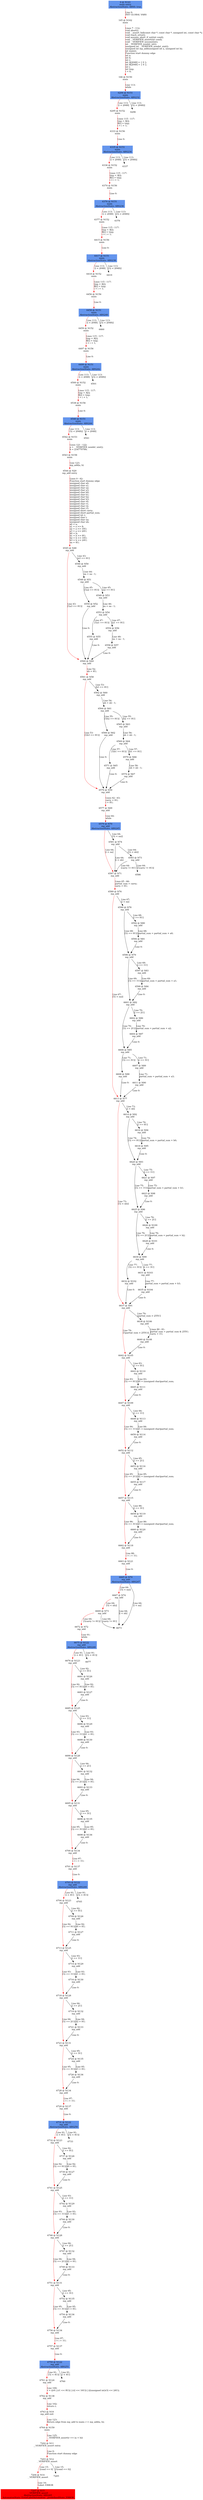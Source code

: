 digraph ARG {
node [style="filled" shape="box" color="white"]
0 [fillcolor="cornflowerblue" label="0 @ N141\nmain entry\nAbstractionState: ABS0: true\n" id="0"]
165 [label="165 @ N162\nmain\n" id="165"]
166 [label="166 @ N150\nmain\n" id="166"]
6294 [fillcolor="cornflowerblue" label="6294 @ N151\nmain\nAbstractionState: ABS232\n" id="6294"]
6295 [label="6295 @ N152\nmain\n" id="6295"]
6333 [label="6333 @ N156\nmain\n" id="6333"]
6335 [fillcolor="cornflowerblue" label="6335 @ N151\nmain\nAbstractionState: ABS234\n" id="6335"]
6336 [label="6336 @ N152\nmain\n" id="6336"]
6374 [label="6374 @ N156\nmain\n" id="6374"]
6376 [fillcolor="cornflowerblue" label="6376 @ N151\nmain\nAbstractionState: ABS236\n" id="6376"]
6377 [label="6377 @ N152\nmain\n" id="6377"]
6415 [label="6415 @ N156\nmain\n" id="6415"]
6417 [fillcolor="cornflowerblue" label="6417 @ N151\nmain\nAbstractionState: ABS238\n" id="6417"]
6418 [label="6418 @ N152\nmain\n" id="6418"]
6456 [label="6456 @ N156\nmain\n" id="6456"]
6458 [fillcolor="cornflowerblue" label="6458 @ N151\nmain\nAbstractionState: ABS240\n" id="6458"]
6459 [label="6459 @ N152\nmain\n" id="6459"]
6497 [label="6497 @ N156\nmain\n" id="6497"]
6499 [fillcolor="cornflowerblue" label="6499 @ N151\nmain\nAbstractionState: ABS242\n" id="6499"]
6500 [label="6500 @ N152\nmain\n" id="6500"]
6538 [label="6538 @ N156\nmain\n" id="6538"]
6540 [fillcolor="cornflowerblue" label="6540 @ N151\nmain\nAbstractionState: ABS244\n" id="6540"]
6542 [label="6542 @ N153\nmain\n" id="6542"]
6543 [label="6543 @ N158\nmain\n" id="6543"]
6544 [label="6544 @ N20\nmp_add entry\n" id="6544"]
6545 [label="6545 @ N48\nmp_add\n" id="6545"]
6560 [label="6560 @ N49\nmp_add\n" id="6560"]
6561 [label="6561 @ N58\nmp_add\n" id="6561"]
6576 [label="6576 @ N59\nmp_add\n" id="6576"]
6577 [label="6577 @ N69\nmp_add\n" id="6577"]
6579 [fillcolor="cornflowerblue" label="6579 @ N70\nmp_add\nAbstractionState: ABS245\n" id="6579"]
6587 [label="6587 @ N71\nmp_add\n" id="6587"]
6589 [label="6589 @ N76\nmp_add\n" id="6589"]
6613 [label="6613 @ N77\nmp_add\n" id="6613"]
6637 [label="6637 @ N91\nmp_add\n" id="6637"]
6642 [label="6642 @ N105\nmp_add\n" id="6642"]
6647 [label="6647 @ N109\nmp_add\n" id="6647"]
6652 [label="6652 @ N112\nmp_add\n" id="6652"]
6657 [label="6657 @ N115\nmp_add\n" id="6657"]
6662 [label="6662 @ N118\nmp_add\n" id="6662"]
6663 [label="6663 @ N121\nmp_add\n" id="6663"]
6665 [fillcolor="cornflowerblue" label="6665 @ N70\nmp_add\nAbstractionState: ABS247\n" id="6665"]
6667 [label="6667 @ N74\nmp_add\n" id="6667"]
6669 [label="6669 @ N73\nmp_add\n" id="6669"]
6672 [label="6672 @ N72\nmp_add\n" id="6672"]
6675 [fillcolor="cornflowerblue" label="6675 @ N122\nmp_add\nAbstractionState: ABS248\n" id="6675"]
6676 [label="6676 @ N123\nmp_add\n" id="6676"]
6685 [label="6685 @ N125\nmp_add\n" id="6685"]
6690 [label="6690 @ N128\nmp_add\n" id="6690"]
6695 [label="6695 @ N131\nmp_add\n" id="6695"]
6700 [label="6700 @ N134\nmp_add\n" id="6700"]
6701 [label="6701 @ N137\nmp_add\n" id="6701"]
6703 [fillcolor="cornflowerblue" label="6703 @ N122\nmp_add\nAbstractionState: ABS249\n" id="6703"]
6704 [label="6704 @ N123\nmp_add\n" id="6704"]
6713 [label="6713 @ N125\nmp_add\n" id="6713"]
6718 [label="6718 @ N128\nmp_add\n" id="6718"]
6723 [label="6723 @ N131\nmp_add\n" id="6723"]
6728 [label="6728 @ N134\nmp_add\n" id="6728"]
6729 [label="6729 @ N137\nmp_add\n" id="6729"]
6731 [fillcolor="cornflowerblue" label="6731 @ N122\nmp_add\nAbstractionState: ABS250\n" id="6731"]
6732 [label="6732 @ N123\nmp_add\n" id="6732"]
6741 [label="6741 @ N125\nmp_add\n" id="6741"]
6746 [label="6746 @ N128\nmp_add\n" id="6746"]
6751 [label="6751 @ N131\nmp_add\n" id="6751"]
6756 [label="6756 @ N134\nmp_add\n" id="6756"]
6757 [label="6757 @ N137\nmp_add\n" id="6757"]
6759 [fillcolor="cornflowerblue" label="6759 @ N122\nmp_add\nAbstractionState: ABS251\n" id="6759"]
6761 [label="6761 @ N124\nmp_add\n" id="6761"]
6762 [label="6762 @ N138\nmp_add\n" id="6762"]
6763 [label="6763 @ N19\nmp_add exit\n" id="6763"]
6764 [label="6764 @ N159\nmain\n" id="6764"]
7202 [label="7202 @ N11\n__VERIFIER_assert entry\n" id="7202"]
7203 [label="7203 @ N12\n__VERIFIER_assert\n" id="7203"]
7204 [label="7204 @ N14\n__VERIFIER_assert\n" id="7204"]
7207 [fillcolor="red" label="7207 @ N15\n__VERIFIER_assert\nAbstractionState: ABS265\n AutomatonState: ErrorLabelAutomaton: _predefinedState_ERROR\n" id="7207"]
6752 [label="6752 @ N135\nmp_add\n" id="6752"]
6754 [label="6754 @ N136\nmp_add\n" id="6754"]
6747 [label="6747 @ N132\nmp_add\n" id="6747"]
6749 [label="6749 @ N133\nmp_add\n" id="6749"]
6742 [label="6742 @ N129\nmp_add\n" id="6742"]
6744 [label="6744 @ N130\nmp_add\n" id="6744"]
6737 [label="6737 @ N126\nmp_add\n" id="6737"]
6739 [label="6739 @ N127\nmp_add\n" id="6739"]
6724 [label="6724 @ N135\nmp_add\n" id="6724"]
6726 [label="6726 @ N136\nmp_add\n" id="6726"]
6719 [label="6719 @ N132\nmp_add\n" id="6719"]
6721 [label="6721 @ N133\nmp_add\n" id="6721"]
6714 [label="6714 @ N129\nmp_add\n" id="6714"]
6716 [label="6716 @ N130\nmp_add\n" id="6716"]
6709 [label="6709 @ N126\nmp_add\n" id="6709"]
6711 [label="6711 @ N127\nmp_add\n" id="6711"]
6696 [label="6696 @ N135\nmp_add\n" id="6696"]
6698 [label="6698 @ N136\nmp_add\n" id="6698"]
6691 [label="6691 @ N132\nmp_add\n" id="6691"]
6693 [label="6693 @ N133\nmp_add\n" id="6693"]
6686 [label="6686 @ N129\nmp_add\n" id="6686"]
6688 [label="6688 @ N130\nmp_add\n" id="6688"]
6681 [label="6681 @ N126\nmp_add\n" id="6681"]
6683 [label="6683 @ N127\nmp_add\n" id="6683"]
6658 [label="6658 @ N119\nmp_add\n" id="6658"]
6660 [label="6660 @ N120\nmp_add\n" id="6660"]
6653 [label="6653 @ N116\nmp_add\n" id="6653"]
6655 [label="6655 @ N117\nmp_add\n" id="6655"]
6648 [label="6648 @ N113\nmp_add\n" id="6648"]
6650 [label="6650 @ N114\nmp_add\n" id="6650"]
6643 [label="6643 @ N110\nmp_add\n" id="6643"]
6645 [label="6645 @ N111\nmp_add\n" id="6645"]
6638 [label="6638 @ N106\nmp_add\n" id="6638"]
6640 [label="6640 @ N108\nmp_add\n" id="6640"]
6614 [label="6614 @ N92\nmp_add\n" id="6614"]
6620 [label="6620 @ N93\nmp_add\n" id="6620"]
6625 [label="6625 @ N96\nmp_add\n" id="6625"]
6630 [label="6630 @ N99\nmp_add\n" id="6630"]
6632 [label="6632 @ N102\nmp_add\n" id="6632"]
6631 [label="6631 @ N103\nmp_add\n" id="6631"]
6635 [label="6635 @ N104\nmp_add\n" id="6635"]
6626 [label="6626 @ N100\nmp_add\n" id="6626"]
6628 [label="6628 @ N101\nmp_add\n" id="6628"]
6621 [label="6621 @ N97\nmp_add\n" id="6621"]
6623 [label="6623 @ N98\nmp_add\n" id="6623"]
6616 [label="6616 @ N94\nmp_add\n" id="6616"]
6618 [label="6618 @ N95\nmp_add\n" id="6618"]
6590 [label="6590 @ N78\nmp_add\n" id="6590"]
6596 [label="6596 @ N79\nmp_add\n" id="6596"]
6601 [label="6601 @ N82\nmp_add\n" id="6601"]
6606 [label="6606 @ N85\nmp_add\n" id="6606"]
6608 [label="6608 @ N88\nmp_add\n" id="6608"]
6607 [label="6607 @ N89\nmp_add\n" id="6607"]
6611 [label="6611 @ N90\nmp_add\n" id="6611"]
6602 [label="6602 @ N86\nmp_add\n" id="6602"]
6604 [label="6604 @ N87\nmp_add\n" id="6604"]
6597 [label="6597 @ N83\nmp_add\n" id="6597"]
6599 [label="6599 @ N84\nmp_add\n" id="6599"]
6592 [label="6592 @ N80\nmp_add\n" id="6592"]
6594 [label="6594 @ N81\nmp_add\n" id="6594"]
6581 [label="6581 @ N74\nmp_add\n" id="6581"]
6583 [label="6583 @ N73\nmp_add\n" id="6583"]
6562 [label="6562 @ N60\nmp_add\n" id="6562"]
6564 [label="6564 @ N61\nmp_add\n" id="6564"]
6566 [label="6566 @ N62\nmp_add\n" id="6566"]
6565 [label="6565 @ N63\nmp_add\n" id="6565"]
6569 [label="6569 @ N64\nmp_add\n" id="6569"]
6571 [label="6571 @ N65\nmp_add\n" id="6571"]
6570 [label="6570 @ N66\nmp_add\n" id="6570"]
6574 [label="6574 @ N67\nmp_add\n" id="6574"]
6546 [label="6546 @ N50\nmp_add\n" id="6546"]
6548 [label="6548 @ N51\nmp_add\n" id="6548"]
6550 [label="6550 @ N52\nmp_add\n" id="6550"]
6549 [label="6549 @ N53\nmp_add\n" id="6549"]
6553 [label="6553 @ N54\nmp_add\n" id="6553"]
6555 [label="6555 @ N55\nmp_add\n" id="6555"]
6554 [label="6554 @ N56\nmp_add\n" id="6554"]
6558 [label="6558 @ N57\nmp_add\n" id="6558"]
0 -> 165 [color="red" label="Line 0: \lINIT GLOBAL VARS\l" id="0 -> 165"]
165 -> 166 [color="red" label="Lines 7 - 112: \lvoid abort();\lvoid __assert_fail(const char *, const char *, unsigned int, const char *);\lvoid reach_error();\lvoid assume_abort_if_not(int cond);\lvoid __VERIFIER_assert(int cond);\lvoid __VERIFIER_assume(int);\lint __VERIFIER_nondet_int();\lunsigned int __VERIFIER_nondet_uint();\lunsigned int mp_add(unsigned int a, unsigned int b);\lint main();\lFunction start dummy edge\lint a;\lint b;\lint r;\lint A[2048] = { 0 };\lint B[2048] = { 0 };\lint i;\lint tmp;\li = 0;\l" id="165 -> 166"]
166 -> 6294 [color="red" label="Line 113: \lwhile\l" id="166 -> 6294"]
6294 -> 6295 [color="red" label="Line 113: \l[i < 2048]\l" id="6294 -> 6295"]
6294 -> 6296 [label="Line 113: \l[!(i < 2048)]\l" id="6294 -> 6296"]
6295 -> 6333 [color="red" label="Lines 115 - 117: \ltmp = A[i];\lB[i] = tmp;\li = i + 1;\l" id="6295 -> 6333"]
6333 -> 6335 [color="red" label="Line 0: \l\l" id="6333 -> 6335"]
6335 -> 6336 [color="red" label="Line 113: \l[i < 2048]\l" id="6335 -> 6336"]
6335 -> 6337 [label="Line 113: \l[!(i < 2048)]\l" id="6335 -> 6337"]
6336 -> 6374 [color="red" label="Lines 115 - 117: \ltmp = A[i];\lB[i] = tmp;\li = i + 1;\l" id="6336 -> 6374"]
6374 -> 6376 [color="red" label="Line 0: \l\l" id="6374 -> 6376"]
6376 -> 6377 [color="red" label="Line 113: \l[i < 2048]\l" id="6376 -> 6377"]
6376 -> 6378 [label="Line 113: \l[!(i < 2048)]\l" id="6376 -> 6378"]
6377 -> 6415 [color="red" label="Lines 115 - 117: \ltmp = A[i];\lB[i] = tmp;\li = i + 1;\l" id="6377 -> 6415"]
6415 -> 6417 [color="red" label="Line 0: \l\l" id="6415 -> 6417"]
6417 -> 6418 [color="red" label="Line 113: \l[i < 2048]\l" id="6417 -> 6418"]
6417 -> 6419 [label="Line 113: \l[!(i < 2048)]\l" id="6417 -> 6419"]
6418 -> 6456 [color="red" label="Lines 115 - 117: \ltmp = A[i];\lB[i] = tmp;\li = i + 1;\l" id="6418 -> 6456"]
6456 -> 6458 [color="red" label="Line 0: \l\l" id="6456 -> 6458"]
6458 -> 6459 [color="red" label="Line 113: \l[i < 2048]\l" id="6458 -> 6459"]
6458 -> 6460 [label="Line 113: \l[!(i < 2048)]\l" id="6458 -> 6460"]
6459 -> 6497 [color="red" label="Lines 115 - 117: \ltmp = A[i];\lB[i] = tmp;\li = i + 1;\l" id="6459 -> 6497"]
6497 -> 6499 [color="red" label="Line 0: \l\l" id="6497 -> 6499"]
6499 -> 6500 [color="red" label="Line 113: \l[i < 2048]\l" id="6499 -> 6500"]
6499 -> 6501 [label="Line 113: \l[!(i < 2048)]\l" id="6499 -> 6501"]
6500 -> 6538 [color="red" label="Lines 115 - 117: \ltmp = A[i];\lB[i] = tmp;\li = i + 1;\l" id="6500 -> 6538"]
6538 -> 6540 [color="red" label="Line 0: \l\l" id="6538 -> 6540"]
6540 -> 6541 [label="Line 113: \l[i < 2048]\l" id="6540 -> 6541"]
6540 -> 6542 [color="red" label="Line 113: \l[!(i < 2048)]\l" id="6540 -> 6542"]
6542 -> 6543 [color="red" label="Lines 121 - 122: \la = __VERIFIER_nondet_uint();\lb = 234770789;\l" id="6542 -> 6543"]
6543 -> 6544 [color="red" label="Line 123: \lmp_add(a, b)\l" id="6543 -> 6544"]
6544 -> 6545 [color="red" label="Lines 0 - 42: \lFunction start dummy edge\lunsigned char a0;\lunsigned char a1;\lunsigned char a2;\lunsigned char a3;\lunsigned char b0;\lunsigned char b1;\lunsigned char b2;\lunsigned char b3;\lunsigned char r0;\lunsigned char r1;\lunsigned char r2;\lunsigned char r3;\lunsigned short carry;\lunsigned short partial_sum;\lunsigned int r;\lunsigned char i;\lunsigned char na;\lunsigned char nb;\la0 = a;\la1 = a >> 8;\la2 = a >> 16U;\la3 = a >> 24U;\lb0 = b;\lb1 = b >> 8U;\lb2 = b >> 16U;\lb3 = b >> 24U;\lna = 4U;\l" id="6544 -> 6545"]
6545 -> 6546 [label="Line 43: \l[a3 == 0U]\l" id="6545 -> 6546"]
6545 -> 6560 [color="red" label="Line 43: \l[!(a3 == 0U)]\l" id="6545 -> 6560"]
6560 -> 6561 [color="red" label="Line 52: \lnb = 4U;\l" id="6560 -> 6561"]
6561 -> 6562 [label="Line 53: \l[b3 == 0U]\l" id="6561 -> 6562"]
6561 -> 6576 [color="red" label="Line 53: \l[!(b3 == 0U)]\l" id="6561 -> 6576"]
6576 -> 6577 [color="red" label="Lines 62 - 63: \lcarry = 0U;\li = 0U;\l" id="6576 -> 6577"]
6577 -> 6579 [color="red" label="Line 64: \lwhile\l" id="6577 -> 6579"]
6579 -> 6581 [label="Line 64: \l[!(i < na)]\l" id="6579 -> 6581"]
6579 -> 6587 [color="red" label="Line 64: \l[i < na]\l" id="6579 -> 6587"]
6587 -> 6589 [color="red" label="Lines 65 - 66: \lpartial_sum = carry;\lcarry = 0U;\l" id="6587 -> 6589"]
6589 -> 6590 [label="Line 67: \l[i < na]\l" id="6589 -> 6590"]
6589 -> 6613 [color="red" label="Line 67: \l[!(i < na)]\l" id="6589 -> 6613"]
6613 -> 6614 [label="Line 73: \l[i < nb]\l" id="6613 -> 6614"]
6613 -> 6637 [color="red" label="Line 73: \l[!(i < nb)]\l" id="6613 -> 6637"]
6637 -> 6638 [label="Line 79: \l[partial_sum > 255U]\l" id="6637 -> 6638"]
6637 -> 6642 [color="red" label="Line 79: \l[!(partial_sum > 255U)]\l" id="6637 -> 6642"]
6642 -> 6643 [label="Line 83: \l[i == 0U]\l" id="6642 -> 6643"]
6642 -> 6647 [color="red" label="Line 83: \l[!(i == 0U)]\l" id="6642 -> 6647"]
6647 -> 6648 [label="Line 84: \l[i == 1U]\l" id="6647 -> 6648"]
6647 -> 6652 [color="red" label="Line 84: \l[!(i == 1U)]\l" id="6647 -> 6652"]
6652 -> 6653 [label="Line 85: \l[i == 2U]\l" id="6652 -> 6653"]
6652 -> 6657 [color="red" label="Line 85: \l[!(i == 2U)]\l" id="6652 -> 6657"]
6657 -> 6658 [label="Line 86: \l[i == 3U]\l" id="6657 -> 6658"]
6657 -> 6662 [color="red" label="Line 86: \l[!(i == 3U)]\l" id="6657 -> 6662"]
6662 -> 6663 [color="red" label="Line 88: \li = i + 1U;\l" id="6662 -> 6663"]
6663 -> 6665 [color="red" label="Line 0: \l\l" id="6663 -> 6665"]
6665 -> 6667 [color="red" label="Line 64: \l[!(i < na)]\l" id="6665 -> 6667"]
6665 -> 6673 [label="Line 64: \l[i < na]\l" id="6665 -> 6673"]
6667 -> 6669 [color="red" label="Line 64: \l[!(i < nb)]\l" id="6667 -> 6669"]
6667 -> 6673 [label="Line 64: \l[i < nb]\l" id="6667 -> 6673"]
6669 -> 6672 [color="red" label="Line 64: \l[!(carry != 0U)]\l" id="6669 -> 6672"]
6669 -> 6673 [label="Line 64: \l[carry != 0U]\l" id="6669 -> 6673"]
6672 -> 6675 [color="red" label="Line 91: \lwhile\l" id="6672 -> 6675"]
6675 -> 6676 [color="red" label="Line 91: \l[i < 4U]\l" id="6675 -> 6676"]
6675 -> 6677 [label="Line 91: \l[!(i < 4U)]\l" id="6675 -> 6677"]
6676 -> 6681 [label="Line 92: \l[i == 0U]\l" id="6676 -> 6681"]
6676 -> 6685 [color="red" label="Line 92: \l[!(i == 0U)]\l" id="6676 -> 6685"]
6685 -> 6686 [label="Line 93: \l[i == 1U]\l" id="6685 -> 6686"]
6685 -> 6690 [color="red" label="Line 93: \l[!(i == 1U)]\l" id="6685 -> 6690"]
6690 -> 6691 [label="Line 94: \l[i == 2U]\l" id="6690 -> 6691"]
6690 -> 6695 [color="red" label="Line 94: \l[!(i == 2U)]\l" id="6690 -> 6695"]
6695 -> 6696 [label="Line 95: \l[i == 3U]\l" id="6695 -> 6696"]
6695 -> 6700 [color="red" label="Line 95: \l[!(i == 3U)]\l" id="6695 -> 6700"]
6700 -> 6701 [color="red" label="Line 97: \li = i + 1U;\l" id="6700 -> 6701"]
6701 -> 6703 [color="red" label="Line 0: \l\l" id="6701 -> 6703"]
6703 -> 6704 [color="red" label="Line 91: \l[i < 4U]\l" id="6703 -> 6704"]
6703 -> 6705 [label="Line 91: \l[!(i < 4U)]\l" id="6703 -> 6705"]
6704 -> 6709 [label="Line 92: \l[i == 0U]\l" id="6704 -> 6709"]
6704 -> 6713 [color="red" label="Line 92: \l[!(i == 0U)]\l" id="6704 -> 6713"]
6713 -> 6714 [label="Line 93: \l[i == 1U]\l" id="6713 -> 6714"]
6713 -> 6718 [color="red" label="Line 93: \l[!(i == 1U)]\l" id="6713 -> 6718"]
6718 -> 6719 [label="Line 94: \l[i == 2U]\l" id="6718 -> 6719"]
6718 -> 6723 [color="red" label="Line 94: \l[!(i == 2U)]\l" id="6718 -> 6723"]
6723 -> 6724 [label="Line 95: \l[i == 3U]\l" id="6723 -> 6724"]
6723 -> 6728 [color="red" label="Line 95: \l[!(i == 3U)]\l" id="6723 -> 6728"]
6728 -> 6729 [color="red" label="Line 97: \li = i + 1U;\l" id="6728 -> 6729"]
6729 -> 6731 [color="red" label="Line 0: \l\l" id="6729 -> 6731"]
6731 -> 6732 [color="red" label="Line 91: \l[i < 4U]\l" id="6731 -> 6732"]
6731 -> 6733 [label="Line 91: \l[!(i < 4U)]\l" id="6731 -> 6733"]
6732 -> 6737 [label="Line 92: \l[i == 0U]\l" id="6732 -> 6737"]
6732 -> 6741 [color="red" label="Line 92: \l[!(i == 0U)]\l" id="6732 -> 6741"]
6741 -> 6742 [label="Line 93: \l[i == 1U]\l" id="6741 -> 6742"]
6741 -> 6746 [color="red" label="Line 93: \l[!(i == 1U)]\l" id="6741 -> 6746"]
6746 -> 6747 [label="Line 94: \l[i == 2U]\l" id="6746 -> 6747"]
6746 -> 6751 [color="red" label="Line 94: \l[!(i == 2U)]\l" id="6746 -> 6751"]
6751 -> 6752 [label="Line 95: \l[i == 3U]\l" id="6751 -> 6752"]
6751 -> 6756 [color="red" label="Line 95: \l[!(i == 3U)]\l" id="6751 -> 6756"]
6756 -> 6757 [color="red" label="Line 97: \li = i + 1U;\l" id="6756 -> 6757"]
6757 -> 6759 [color="red" label="Line 0: \l\l" id="6757 -> 6759"]
6759 -> 6760 [label="Line 91: \l[i < 4U]\l" id="6759 -> 6760"]
6759 -> 6761 [color="red" label="Line 91: \l[!(i < 4U)]\l" id="6759 -> 6761"]
6761 -> 6762 [color="red" label="Line 100: \lr = ((r0 | (r1 << 8U)) | (r2 << 16U)) | (((unsigned int)r3) << 24U);\l" id="6761 -> 6762"]
6762 -> 6763 [color="red" label="Line 102: \lreturn r;\l" id="6762 -> 6763"]
6763 -> 6764 [color="red" label="Line 123: \lReturn edge from mp_add to main: r = mp_add(a, b);\l" id="6763 -> 6764"]
6764 -> 7202 [color="red" label="Line 125: \l__VERIFIER_assert(r == (a + b))\l" id="6764 -> 7202"]
7202 -> 7203 [color="red" label="Line 0: \lFunction start dummy edge\l" id="7202 -> 7203"]
7203 -> 7204 [color="red" label="Line 15: \l[cond == 0]\l" id="7203 -> 7204"]
7203 -> 7205 [label="Line 15: \l[!(cond == 0)]\l" id="7203 -> 7205"]
7204 -> 7207 [color="red" label="Line 16: \lLabel: ERROR\l" id="7204 -> 7207"]
6752 -> 6754 [label="Line 95: \lr3 = 0U;\l" id="6752 -> 6754"]
6754 -> 6756 [label="Line 0: \l\l" id="6754 -> 6756"]
6747 -> 6749 [label="Line 94: \lr2 = 0U;\l" id="6747 -> 6749"]
6749 -> 6751 [label="Line 0: \l\l" id="6749 -> 6751"]
6742 -> 6744 [label="Line 93: \lr1 = 0U;\l" id="6742 -> 6744"]
6744 -> 6746 [label="Line 0: \l\l" id="6744 -> 6746"]
6737 -> 6739 [label="Line 92: \lr0 = 0U;\l" id="6737 -> 6739"]
6739 -> 6741 [label="Line 0: \l\l" id="6739 -> 6741"]
6724 -> 6726 [label="Line 95: \lr3 = 0U;\l" id="6724 -> 6726"]
6726 -> 6728 [label="Line 0: \l\l" id="6726 -> 6728"]
6719 -> 6721 [label="Line 94: \lr2 = 0U;\l" id="6719 -> 6721"]
6721 -> 6723 [label="Line 0: \l\l" id="6721 -> 6723"]
6714 -> 6716 [label="Line 93: \lr1 = 0U;\l" id="6714 -> 6716"]
6716 -> 6718 [label="Line 0: \l\l" id="6716 -> 6718"]
6709 -> 6711 [label="Line 92: \lr0 = 0U;\l" id="6709 -> 6711"]
6711 -> 6713 [label="Line 0: \l\l" id="6711 -> 6713"]
6696 -> 6698 [label="Line 95: \lr3 = 0U;\l" id="6696 -> 6698"]
6698 -> 6700 [label="Line 0: \l\l" id="6698 -> 6700"]
6691 -> 6693 [label="Line 94: \lr2 = 0U;\l" id="6691 -> 6693"]
6693 -> 6695 [label="Line 0: \l\l" id="6693 -> 6695"]
6686 -> 6688 [label="Line 93: \lr1 = 0U;\l" id="6686 -> 6688"]
6688 -> 6690 [label="Line 0: \l\l" id="6688 -> 6690"]
6681 -> 6683 [label="Line 92: \lr0 = 0U;\l" id="6681 -> 6683"]
6683 -> 6685 [label="Line 0: \l\l" id="6683 -> 6685"]
6658 -> 6660 [label="Line 86: \lr3 = (unsigned char)partial_sum;\l" id="6658 -> 6660"]
6660 -> 6662 [label="Line 0: \l\l" id="6660 -> 6662"]
6653 -> 6655 [label="Line 85: \lr2 = (unsigned char)partial_sum;\l" id="6653 -> 6655"]
6655 -> 6657 [label="Line 0: \l\l" id="6655 -> 6657"]
6648 -> 6650 [label="Line 84: \lr1 = (unsigned char)partial_sum;\l" id="6648 -> 6650"]
6650 -> 6652 [label="Line 0: \l\l" id="6650 -> 6652"]
6643 -> 6645 [label="Line 83: \lr0 = (unsigned char)partial_sum;\l" id="6643 -> 6645"]
6645 -> 6647 [label="Line 0: \l\l" id="6645 -> 6647"]
6638 -> 6640 [label="Lines 80 - 81: \lpartial_sum = partial_sum & 255U;\lcarry = 1U;\l" id="6638 -> 6640"]
6640 -> 6642 [label="Line 0: \l\l" id="6640 -> 6642"]
6614 -> 6616 [label="Line 74: \l[i == 0U]\l" id="6614 -> 6616"]
6614 -> 6620 [label="Line 74: \l[!(i == 0U)]\l" id="6614 -> 6620"]
6620 -> 6621 [label="Line 75: \l[i == 1U]\l" id="6620 -> 6621"]
6620 -> 6625 [label="Line 75: \l[!(i == 1U)]\l" id="6620 -> 6625"]
6625 -> 6626 [label="Line 76: \l[i == 2U]\l" id="6625 -> 6626"]
6625 -> 6630 [label="Line 76: \l[!(i == 2U)]\l" id="6625 -> 6630"]
6630 -> 6631 [label="Line 77: \l[i == 3U]\l" id="6630 -> 6631"]
6630 -> 6632 [label="Line 77: \l[!(i == 3U)]\l" id="6630 -> 6632"]
6632 -> 6637 [label="Line 0: \l\l" id="6632 -> 6637"]
6631 -> 6635 [label="Line 77: \lpartial_sum = partial_sum + b3;\l" id="6631 -> 6635"]
6635 -> 6637 [label="Line 0: \l\l" id="6635 -> 6637"]
6626 -> 6628 [label="Line 76: \lpartial_sum = partial_sum + b2;\l" id="6626 -> 6628"]
6628 -> 6630 [label="Line 0: \l\l" id="6628 -> 6630"]
6621 -> 6623 [label="Line 75: \lpartial_sum = partial_sum + b1;\l" id="6621 -> 6623"]
6623 -> 6625 [label="Line 0: \l\l" id="6623 -> 6625"]
6616 -> 6618 [label="Line 74: \lpartial_sum = partial_sum + b0;\l" id="6616 -> 6618"]
6618 -> 6620 [label="Line 0: \l\l" id="6618 -> 6620"]
6590 -> 6592 [label="Line 68: \l[i == 0U]\l" id="6590 -> 6592"]
6590 -> 6596 [label="Line 68: \l[!(i == 0U)]\l" id="6590 -> 6596"]
6596 -> 6597 [label="Line 69: \l[i == 1U]\l" id="6596 -> 6597"]
6596 -> 6601 [label="Line 69: \l[!(i == 1U)]\l" id="6596 -> 6601"]
6601 -> 6602 [label="Line 70: \l[i == 2U]\l" id="6601 -> 6602"]
6601 -> 6606 [label="Line 70: \l[!(i == 2U)]\l" id="6601 -> 6606"]
6606 -> 6607 [label="Line 71: \l[i == 3U]\l" id="6606 -> 6607"]
6606 -> 6608 [label="Line 71: \l[!(i == 3U)]\l" id="6606 -> 6608"]
6608 -> 6613 [label="Line 0: \l\l" id="6608 -> 6613"]
6607 -> 6611 [label="Line 71: \lpartial_sum = partial_sum + a3;\l" id="6607 -> 6611"]
6611 -> 6613 [label="Line 0: \l\l" id="6611 -> 6613"]
6602 -> 6604 [label="Line 70: \lpartial_sum = partial_sum + a2;\l" id="6602 -> 6604"]
6604 -> 6606 [label="Line 0: \l\l" id="6604 -> 6606"]
6597 -> 6599 [label="Line 69: \lpartial_sum = partial_sum + a1;\l" id="6597 -> 6599"]
6599 -> 6601 [label="Line 0: \l\l" id="6599 -> 6601"]
6592 -> 6594 [label="Line 68: \lpartial_sum = partial_sum + a0;\l" id="6592 -> 6594"]
6594 -> 6596 [label="Line 0: \l\l" id="6594 -> 6596"]
6581 -> 6583 [label="Line 64: \l[!(i < nb)]\l" id="6581 -> 6583"]
6581 -> 6587 [label="Line 64: \l[i < nb]\l" id="6581 -> 6587"]
6583 -> 6586 [label="Line 64: \l[!(carry != 0U)]\l" id="6583 -> 6586"]
6583 -> 6587 [label="Line 64: \l[carry != 0U]\l" id="6583 -> 6587"]
6562 -> 6564 [label="Line 54: \lnb = nb - 1;\l" id="6562 -> 6564"]
6564 -> 6565 [label="Line 55: \l[b2 == 0U]\l" id="6564 -> 6565"]
6564 -> 6566 [label="Line 55: \l[!(b2 == 0U)]\l" id="6564 -> 6566"]
6566 -> 6576 [label="Line 0: \l\l" id="6566 -> 6576"]
6565 -> 6569 [label="Line 56: \lnb = nb - 1;\l" id="6565 -> 6569"]
6569 -> 6570 [label="Line 57: \l[b1 == 0U]\l" id="6569 -> 6570"]
6569 -> 6571 [label="Line 57: \l[!(b1 == 0U)]\l" id="6569 -> 6571"]
6571 -> 6576 [label="Line 0: \l\l" id="6571 -> 6576"]
6570 -> 6574 [label="Line 58: \lnb = nb - 1;\l" id="6570 -> 6574"]
6574 -> 6576 [label="Line 0: \l\l" id="6574 -> 6576"]
6546 -> 6548 [label="Line 44: \lna = na - 1;\l" id="6546 -> 6548"]
6548 -> 6549 [label="Line 45: \l[a2 == 0U]\l" id="6548 -> 6549"]
6548 -> 6550 [label="Line 45: \l[!(a2 == 0U)]\l" id="6548 -> 6550"]
6550 -> 6560 [label="Line 0: \l\l" id="6550 -> 6560"]
6549 -> 6553 [label="Line 46: \lna = na - 1;\l" id="6549 -> 6553"]
6553 -> 6554 [label="Line 47: \l[a1 == 0U]\l" id="6553 -> 6554"]
6553 -> 6555 [label="Line 47: \l[!(a1 == 0U)]\l" id="6553 -> 6555"]
6555 -> 6560 [label="Line 0: \l\l" id="6555 -> 6560"]
6554 -> 6558 [label="Line 48: \lna = na - 1;\l" id="6554 -> 6558"]
6558 -> 6560 [label="Line 0: \l\l" id="6558 -> 6560"]
}
